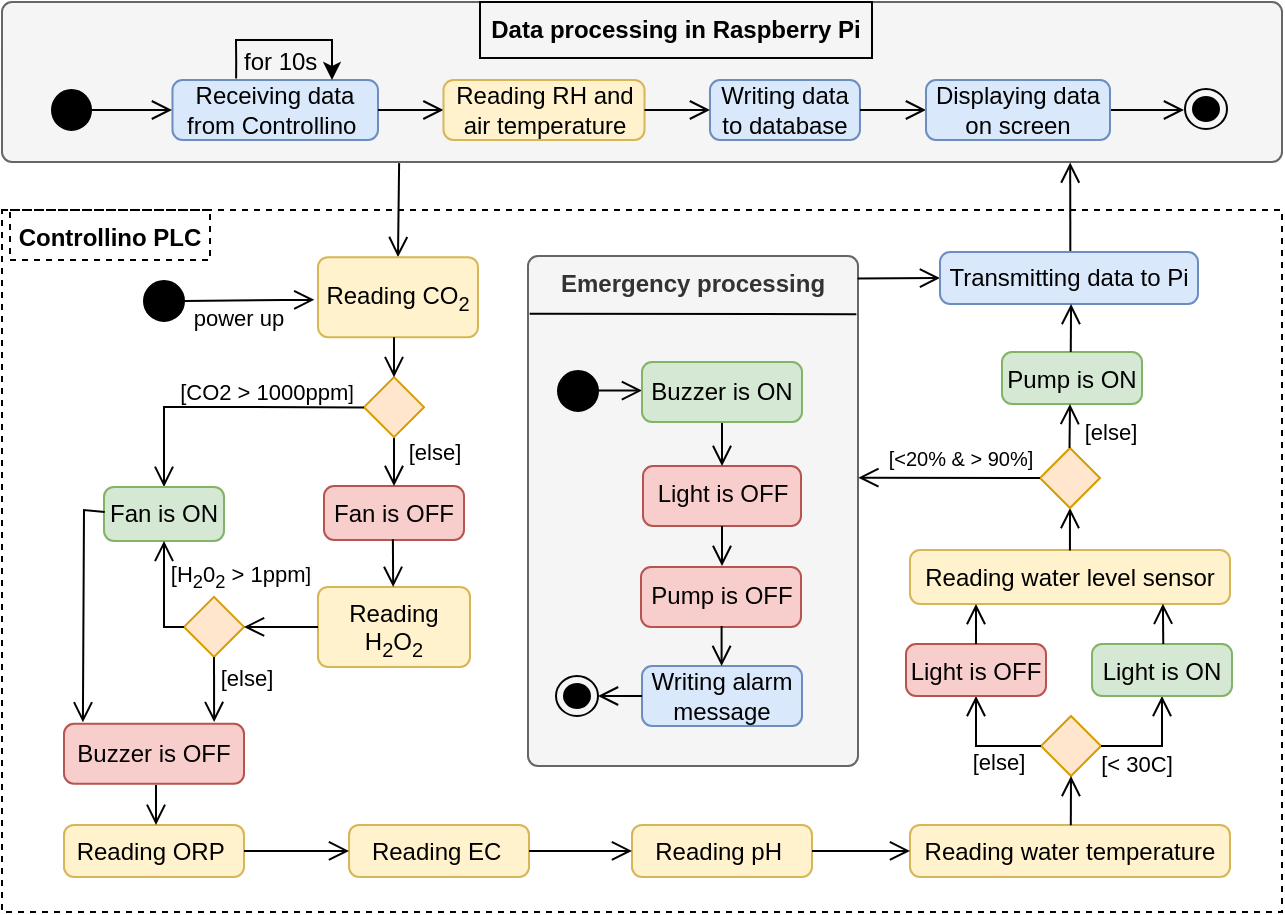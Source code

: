 <mxfile version="21.3.2" type="device">
  <diagram name="Page-1" id="0qGQBo0Wg23eJhA_EvRR">
    <mxGraphModel dx="954" dy="664" grid="1" gridSize="10" guides="1" tooltips="1" connect="1" arrows="1" fold="1" page="1" pageScale="1" pageWidth="827" pageHeight="1169" math="0" shadow="0">
      <root>
        <mxCell id="0" />
        <mxCell id="1" parent="0" />
        <mxCell id="63S1s-KI6aOgf_ZCGmz3-340" value="" style="fontStyle=0;dashed=1;html=1;whiteSpace=wrap;align=center;labelPosition=center;verticalLabelPosition=top;verticalAlign=bottom;labelBackgroundColor=default;labelBorderColor=none;" parent="1" vertex="1">
          <mxGeometry x="40" y="144" width="640" height="351" as="geometry" />
        </mxCell>
        <mxCell id="63S1s-KI6aOgf_ZCGmz3-245" value="" style="html=1;align=center;verticalAlign=top;rounded=1;absoluteArcSize=1;arcSize=10;dashed=0;whiteSpace=wrap;fillColor=#f5f5f5;labelBackgroundColor=none;fontColor=#333333;strokeColor=#666666;" parent="1" vertex="1">
          <mxGeometry x="40" y="40" width="640" height="80" as="geometry" />
        </mxCell>
        <mxCell id="63S1s-KI6aOgf_ZCGmz3-215" value="&lt;b&gt;Emergency processing&lt;/b&gt;" style="html=1;align=center;verticalAlign=top;rounded=1;absoluteArcSize=1;arcSize=10;dashed=0;whiteSpace=wrap;fillColor=#f5f5f5;labelBackgroundColor=none;fontColor=#333333;strokeColor=#666666;" parent="1" vertex="1">
          <mxGeometry x="303" y="167" width="165" height="255" as="geometry" />
        </mxCell>
        <mxCell id="V9xqFtDk8sNq8_51IPpd-13" value="Reading water level sensor" style="html=1;align=center;verticalAlign=top;rounded=1;absoluteArcSize=1;arcSize=10;dashed=0;whiteSpace=wrap;fillColor=#fff2cc;strokeColor=#d6b656;" parent="1" vertex="1">
          <mxGeometry x="494" y="314" width="160" height="27" as="geometry" />
        </mxCell>
        <mxCell id="V9xqFtDk8sNq8_51IPpd-39" value="Reading&amp;nbsp;water temperature" style="html=1;align=center;verticalAlign=top;rounded=1;absoluteArcSize=1;arcSize=10;dashed=0;whiteSpace=wrap;fillColor=#fff2cc;strokeColor=#d6b656;" parent="1" vertex="1">
          <mxGeometry x="494" y="451.44" width="160" height="26" as="geometry" />
        </mxCell>
        <mxCell id="v3dmoLzmdYaZk69k932t-37" value="" style="endArrow=open;startArrow=none;endFill=0;startFill=0;endSize=8;html=1;verticalAlign=bottom;labelBackgroundColor=none;strokeWidth=1;rounded=0;exitX=0.304;exitY=1.007;exitDx=0;exitDy=0;exitPerimeter=0;entryX=0.5;entryY=0;entryDx=0;entryDy=0;" parent="1" target="v3dmoLzmdYaZk69k932t-41" edge="1">
          <mxGeometry width="160" relative="1" as="geometry">
            <mxPoint x="238.56" y="120.56" as="sourcePoint" />
            <mxPoint x="219" y="167" as="targetPoint" />
            <Array as="points" />
          </mxGeometry>
        </mxCell>
        <mxCell id="v3dmoLzmdYaZk69k932t-41" value="Reading CO&lt;sub&gt;2&lt;/sub&gt;" style="html=1;align=center;verticalAlign=middle;rounded=1;absoluteArcSize=1;arcSize=10;dashed=0;whiteSpace=wrap;fillColor=#fff2cc;strokeColor=#d6b656;" parent="1" vertex="1">
          <mxGeometry x="198" y="167.57" width="80" height="40" as="geometry" />
        </mxCell>
        <mxCell id="v3dmoLzmdYaZk69k932t-116" value="power up" style="edgeLabel;html=1;align=center;verticalAlign=middle;resizable=0;points=[];" parent="1" vertex="1" connectable="0">
          <mxGeometry x="159.003" y="199.5" as="geometry">
            <mxPoint x="-1" y="-2" as="offset" />
          </mxGeometry>
        </mxCell>
        <mxCell id="v3dmoLzmdYaZk69k932t-132" value="Fan is OFF" style="html=1;align=center;verticalAlign=top;rounded=1;absoluteArcSize=1;arcSize=10;dashed=0;whiteSpace=wrap;fillColor=#f8cecc;strokeColor=#b85450;" parent="1" vertex="1">
          <mxGeometry x="201" y="282" width="70" height="27" as="geometry" />
        </mxCell>
        <mxCell id="hp0tdurnuBqtebIqN5ti-11" value="" style="endArrow=open;startArrow=none;endFill=0;startFill=0;endSize=8;html=1;verticalAlign=bottom;labelBackgroundColor=none;strokeWidth=1;rounded=0;exitX=0.5;exitY=1;exitDx=0;exitDy=0;entryX=0.5;entryY=0;entryDx=0;entryDy=0;" parent="1" source="63S1s-KI6aOgf_ZCGmz3-1" target="v3dmoLzmdYaZk69k932t-132" edge="1">
          <mxGeometry width="160" relative="1" as="geometry">
            <mxPoint x="238" y="262.57" as="sourcePoint" />
            <mxPoint x="288" y="272.57" as="targetPoint" />
            <Array as="points">
              <mxPoint x="236" y="272.57" />
            </Array>
          </mxGeometry>
        </mxCell>
        <mxCell id="hp0tdurnuBqtebIqN5ti-13" value="[CO2 &amp;gt; 1000ppm&lt;span style=&quot;font-size: 10px; background-color: rgb(251, 251, 251);&quot;&gt;]&lt;/span&gt;" style="edgeLabel;html=1;align=center;verticalAlign=middle;resizable=0;points=[];" parent="1" vertex="1" connectable="0">
          <mxGeometry x="171.0" y="232.442" as="geometry">
            <mxPoint x="1" y="2" as="offset" />
          </mxGeometry>
        </mxCell>
        <mxCell id="hp0tdurnuBqtebIqN5ti-14" value="[else]" style="edgeLabel;html=1;align=center;verticalAlign=middle;resizable=0;points=[];" parent="1" vertex="1" connectable="0">
          <mxGeometry x="255.0" y="262.572" as="geometry">
            <mxPoint x="1" y="2" as="offset" />
          </mxGeometry>
        </mxCell>
        <mxCell id="hp0tdurnuBqtebIqN5ti-18" value="Reading H&lt;sub style=&quot;border-color: var(--border-color);&quot;&gt;2&lt;/sub&gt;O&lt;sub style=&quot;border-color: var(--border-color);&quot;&gt;2&lt;/sub&gt;" style="html=1;align=center;verticalAlign=top;rounded=1;absoluteArcSize=1;arcSize=10;dashed=0;whiteSpace=wrap;fillColor=#fff2cc;strokeColor=#d6b656;" parent="1" vertex="1">
          <mxGeometry x="198" y="332.44" width="76" height="40" as="geometry" />
        </mxCell>
        <mxCell id="63S1s-KI6aOgf_ZCGmz3-1" value="" style="rhombus;fillColor=#ffe6cc;strokeColor=#d79b00;" parent="1" vertex="1">
          <mxGeometry x="221" y="227.57" width="30" height="30" as="geometry" />
        </mxCell>
        <mxCell id="63S1s-KI6aOgf_ZCGmz3-4" value="" style="endArrow=open;startArrow=none;endFill=0;startFill=0;endSize=8;html=1;verticalAlign=bottom;labelBackgroundColor=none;strokeWidth=1;rounded=0;exitX=0.492;exitY=0.984;exitDx=0;exitDy=0;entryX=0.5;entryY=0;entryDx=0;entryDy=0;exitPerimeter=0;" parent="1" source="v3dmoLzmdYaZk69k932t-132" edge="1">
          <mxGeometry width="160" relative="1" as="geometry">
            <mxPoint x="235.58" y="307.44" as="sourcePoint" />
            <mxPoint x="235.58" y="332.44" as="targetPoint" />
            <Array as="points" />
          </mxGeometry>
        </mxCell>
        <mxCell id="63S1s-KI6aOgf_ZCGmz3-9" value="[H&lt;sub&gt;2&lt;/sub&gt;0&lt;sub&gt;2&lt;/sub&gt; &amp;gt; 1ppm&lt;span style=&quot;font-size: 10px; background-color: rgb(251, 251, 251);&quot;&gt;]&lt;/span&gt;" style="edgeLabel;html=1;align=center;verticalAlign=middle;resizable=0;points=[];" parent="1" vertex="1" connectable="0">
          <mxGeometry x="151.25" y="328.502" as="geometry">
            <mxPoint x="7" y="-1" as="offset" />
          </mxGeometry>
        </mxCell>
        <mxCell id="63S1s-KI6aOgf_ZCGmz3-16" value="" style="endArrow=open;startArrow=none;endFill=0;startFill=0;endSize=8;html=1;verticalAlign=bottom;labelBackgroundColor=none;strokeWidth=1;rounded=0;exitX=0;exitY=0.5;exitDx=0;exitDy=0;" parent="1" edge="1">
          <mxGeometry width="160" relative="1" as="geometry">
            <mxPoint x="221" y="242.7" as="sourcePoint" />
            <mxPoint x="121" y="282.44" as="targetPoint" />
            <Array as="points">
              <mxPoint x="121" y="242.44" />
            </Array>
          </mxGeometry>
        </mxCell>
        <mxCell id="63S1s-KI6aOgf_ZCGmz3-21" value="Fan is ON" style="html=1;align=center;verticalAlign=top;rounded=1;absoluteArcSize=1;arcSize=10;dashed=0;whiteSpace=wrap;fillColor=#d5e8d4;strokeColor=#82b366;" parent="1" vertex="1">
          <mxGeometry x="91" y="282.44" width="60" height="27" as="geometry" />
        </mxCell>
        <mxCell id="63S1s-KI6aOgf_ZCGmz3-23" value="" style="rhombus;fillColor=#ffe6cc;strokeColor=#d79b00;" parent="1" vertex="1">
          <mxGeometry x="131" y="337.44" width="30" height="30" as="geometry" />
        </mxCell>
        <mxCell id="63S1s-KI6aOgf_ZCGmz3-25" value="" style="endArrow=open;startArrow=none;endFill=0;startFill=0;endSize=8;html=1;verticalAlign=bottom;labelBackgroundColor=none;strokeWidth=1;rounded=0;exitX=0;exitY=0.5;exitDx=0;exitDy=0;entryX=1;entryY=0.5;entryDx=0;entryDy=0;" parent="1" source="hp0tdurnuBqtebIqN5ti-18" target="63S1s-KI6aOgf_ZCGmz3-23" edge="1">
          <mxGeometry width="160" relative="1" as="geometry">
            <mxPoint x="196" y="352.44" as="sourcePoint" />
            <mxPoint x="171" y="352.44" as="targetPoint" />
            <Array as="points" />
          </mxGeometry>
        </mxCell>
        <mxCell id="63S1s-KI6aOgf_ZCGmz3-28" value="" style="endArrow=open;startArrow=none;endFill=0;startFill=0;endSize=8;html=1;verticalAlign=bottom;labelBackgroundColor=none;strokeWidth=1;rounded=0;entryX=0.5;entryY=1;entryDx=0;entryDy=0;exitX=0;exitY=0.5;exitDx=0;exitDy=0;" parent="1" source="63S1s-KI6aOgf_ZCGmz3-23" target="63S1s-KI6aOgf_ZCGmz3-21" edge="1">
          <mxGeometry width="160" relative="1" as="geometry">
            <mxPoint x="131" y="352" as="sourcePoint" />
            <mxPoint x="141" y="377.44" as="targetPoint" />
            <Array as="points">
              <mxPoint x="121" y="352.44" />
            </Array>
          </mxGeometry>
        </mxCell>
        <mxCell id="63S1s-KI6aOgf_ZCGmz3-29" value="" style="endArrow=open;startArrow=none;endFill=0;startFill=0;endSize=8;html=1;verticalAlign=bottom;labelBackgroundColor=none;strokeWidth=1;rounded=0;exitX=0.006;exitY=0.465;exitDx=0;exitDy=0;exitPerimeter=0;entryX=0.105;entryY=-0.01;entryDx=0;entryDy=0;entryPerimeter=0;" parent="1" source="63S1s-KI6aOgf_ZCGmz3-21" edge="1">
          <mxGeometry width="160" relative="1" as="geometry">
            <mxPoint x="91" y="293.7" as="sourcePoint" />
            <mxPoint x="80.45" y="400.18" as="targetPoint" />
            <Array as="points">
              <mxPoint x="81" y="294" />
            </Array>
          </mxGeometry>
        </mxCell>
        <mxCell id="63S1s-KI6aOgf_ZCGmz3-32" value="" style="endArrow=open;startArrow=none;endFill=0;startFill=0;endSize=8;html=1;verticalAlign=bottom;labelBackgroundColor=none;strokeWidth=1;rounded=0;entryX=0.834;entryY=-0.016;entryDx=0;entryDy=0;entryPerimeter=0;exitX=0.5;exitY=1;exitDx=0;exitDy=0;" parent="1" source="63S1s-KI6aOgf_ZCGmz3-23" edge="1">
          <mxGeometry width="160" relative="1" as="geometry">
            <mxPoint x="155.71" y="366.44" as="sourcePoint" />
            <mxPoint x="146.06" y="400.024" as="targetPoint" />
            <Array as="points" />
          </mxGeometry>
        </mxCell>
        <mxCell id="63S1s-KI6aOgf_ZCGmz3-33" value="[else]" style="edgeLabel;html=1;align=center;verticalAlign=middle;resizable=0;points=[];" parent="1" vertex="1" connectable="0">
          <mxGeometry x="161.0" y="376.002" as="geometry">
            <mxPoint x="1" y="2" as="offset" />
          </mxGeometry>
        </mxCell>
        <mxCell id="63S1s-KI6aOgf_ZCGmz3-35" value="Reading ORP&amp;nbsp;" style="html=1;align=center;verticalAlign=top;rounded=1;absoluteArcSize=1;arcSize=10;dashed=0;whiteSpace=wrap;fillColor=#fff2cc;strokeColor=#d6b656;" parent="1" vertex="1">
          <mxGeometry x="71" y="451.44" width="90" height="26" as="geometry" />
        </mxCell>
        <mxCell id="63S1s-KI6aOgf_ZCGmz3-38" value="Reading EC&amp;nbsp;" style="html=1;align=center;verticalAlign=top;rounded=1;absoluteArcSize=1;arcSize=10;dashed=0;whiteSpace=wrap;fillColor=#fff2cc;strokeColor=#d6b656;" parent="1" vertex="1">
          <mxGeometry x="213.52" y="451.44" width="90" height="26" as="geometry" />
        </mxCell>
        <mxCell id="63S1s-KI6aOgf_ZCGmz3-108" value="" style="endArrow=open;startArrow=none;endFill=0;startFill=0;endSize=8;html=1;verticalAlign=bottom;labelBackgroundColor=none;strokeWidth=1;rounded=0;entryX=0;entryY=0.5;entryDx=0;entryDy=0;exitX=1;exitY=0.5;exitDx=0;exitDy=0;" parent="1" source="63S1s-KI6aOgf_ZCGmz3-35" target="63S1s-KI6aOgf_ZCGmz3-38" edge="1">
          <mxGeometry width="160" relative="1" as="geometry">
            <mxPoint x="115.95" y="481.44" as="sourcePoint" />
            <mxPoint x="220.52" y="464.44" as="targetPoint" />
            <Array as="points" />
          </mxGeometry>
        </mxCell>
        <mxCell id="63S1s-KI6aOgf_ZCGmz3-118" value="" style="rhombus;fillColor=#ffe6cc;strokeColor=#d79b00;" parent="1" vertex="1">
          <mxGeometry x="559.5" y="397.0" width="30" height="30" as="geometry" />
        </mxCell>
        <mxCell id="63S1s-KI6aOgf_ZCGmz3-119" value="" style="endArrow=open;startArrow=none;endFill=0;startFill=0;endSize=8;html=1;verticalAlign=bottom;labelBackgroundColor=none;strokeWidth=1;rounded=0;entryX=0.5;entryY=1;entryDx=0;entryDy=0;exitX=0.512;exitY=0.006;exitDx=0;exitDy=0;exitPerimeter=0;" parent="1" target="63S1s-KI6aOgf_ZCGmz3-118" edge="1">
          <mxGeometry width="160" relative="1" as="geometry">
            <mxPoint x="574.408" y="451.62" as="sourcePoint" />
            <mxPoint x="618" y="442" as="targetPoint" />
            <Array as="points" />
          </mxGeometry>
        </mxCell>
        <mxCell id="63S1s-KI6aOgf_ZCGmz3-121" value="" style="endArrow=open;startArrow=none;endFill=0;startFill=0;endSize=8;html=1;verticalAlign=bottom;labelBackgroundColor=none;strokeWidth=1;rounded=0;exitX=1;exitY=0.5;exitDx=0;exitDy=0;entryX=0.5;entryY=1;entryDx=0;entryDy=0;" parent="1" source="63S1s-KI6aOgf_ZCGmz3-118" target="63S1s-KI6aOgf_ZCGmz3-126" edge="1">
          <mxGeometry width="160" relative="1" as="geometry">
            <mxPoint x="635.5" y="413.79" as="sourcePoint" />
            <mxPoint x="620.5" y="369" as="targetPoint" />
            <Array as="points">
              <mxPoint x="620" y="412" />
            </Array>
          </mxGeometry>
        </mxCell>
        <mxCell id="63S1s-KI6aOgf_ZCGmz3-122" value="[&amp;lt; 30C]" style="edgeLabel;html=1;align=center;verticalAlign=middle;resizable=0;points=[];" parent="1" vertex="1" connectable="0">
          <mxGeometry x="609.5" y="421.442" as="geometry">
            <mxPoint x="-3" y="-1" as="offset" />
          </mxGeometry>
        </mxCell>
        <mxCell id="63S1s-KI6aOgf_ZCGmz3-123" value="" style="endArrow=open;startArrow=none;endFill=0;startFill=0;endSize=8;html=1;verticalAlign=bottom;labelBackgroundColor=none;strokeWidth=1;rounded=0;exitX=0;exitY=0.5;exitDx=0;exitDy=0;entryX=0.5;entryY=1;entryDx=0;entryDy=0;" parent="1" source="63S1s-KI6aOgf_ZCGmz3-118" target="63S1s-KI6aOgf_ZCGmz3-129" edge="1">
          <mxGeometry width="160" relative="1" as="geometry">
            <mxPoint x="604.5" y="413.79" as="sourcePoint" />
            <mxPoint x="526.5" y="369" as="targetPoint" />
            <Array as="points">
              <mxPoint x="527" y="412" />
            </Array>
          </mxGeometry>
        </mxCell>
        <mxCell id="63S1s-KI6aOgf_ZCGmz3-126" value="Light is ON" style="html=1;align=center;verticalAlign=top;rounded=1;absoluteArcSize=1;arcSize=10;dashed=0;whiteSpace=wrap;fillColor=#d5e8d4;strokeColor=#82b366;" parent="1" vertex="1">
          <mxGeometry x="585" y="361" width="70" height="26" as="geometry" />
        </mxCell>
        <mxCell id="63S1s-KI6aOgf_ZCGmz3-129" value="Light is OFF" style="html=1;align=center;verticalAlign=top;rounded=1;absoluteArcSize=1;arcSize=10;dashed=0;whiteSpace=wrap;fillColor=#f8cecc;strokeColor=#b85450;" parent="1" vertex="1">
          <mxGeometry x="492" y="361" width="70" height="26" as="geometry" />
        </mxCell>
        <mxCell id="63S1s-KI6aOgf_ZCGmz3-132" value="" style="endArrow=open;startArrow=none;endFill=0;startFill=0;endSize=8;html=1;verticalAlign=bottom;labelBackgroundColor=none;strokeWidth=1;rounded=0;exitX=0.509;exitY=-0.001;exitDx=0;exitDy=0;entryX=0.842;entryY=0.997;entryDx=0;entryDy=0;entryPerimeter=0;exitPerimeter=0;" parent="1" source="63S1s-KI6aOgf_ZCGmz3-126" edge="1">
          <mxGeometry width="160" relative="1" as="geometry">
            <mxPoint x="624" y="358" as="sourcePoint" />
            <mxPoint x="620.46" y="340.88" as="targetPoint" />
            <Array as="points" />
          </mxGeometry>
        </mxCell>
        <mxCell id="63S1s-KI6aOgf_ZCGmz3-135" value="" style="endArrow=open;startArrow=none;endFill=0;startFill=0;endSize=8;html=1;verticalAlign=bottom;labelBackgroundColor=none;strokeWidth=1;rounded=0;" parent="1" edge="1">
          <mxGeometry width="160" relative="1" as="geometry">
            <mxPoint x="527" y="361" as="sourcePoint" />
            <mxPoint x="527" y="341" as="targetPoint" />
            <Array as="points" />
          </mxGeometry>
        </mxCell>
        <mxCell id="63S1s-KI6aOgf_ZCGmz3-138" value="" style="endArrow=open;startArrow=none;endFill=0;startFill=0;endSize=8;html=1;verticalAlign=bottom;labelBackgroundColor=none;strokeWidth=1;rounded=0;exitX=0.506;exitY=0.01;exitDx=0;exitDy=0;exitPerimeter=0;" parent="1" edge="1">
          <mxGeometry width="160" relative="1" as="geometry">
            <mxPoint x="573.96" y="314.27" as="sourcePoint" />
            <mxPoint x="574" y="293" as="targetPoint" />
            <Array as="points" />
          </mxGeometry>
        </mxCell>
        <mxCell id="63S1s-KI6aOgf_ZCGmz3-145" value="" style="rhombus;fillColor=#ffe6cc;strokeColor=#d79b00;" parent="1" vertex="1">
          <mxGeometry x="559" y="263.0" width="30" height="30" as="geometry" />
        </mxCell>
        <mxCell id="63S1s-KI6aOgf_ZCGmz3-147" value="[&amp;lt;20% &amp;amp; &amp;gt; 90%]" style="edgeLabel;html=1;align=center;verticalAlign=middle;resizable=0;points=[];fontSize=10;" parent="1" vertex="1" connectable="0">
          <mxGeometry x="518.0" y="265.502" as="geometry">
            <mxPoint x="1" y="2" as="offset" />
          </mxGeometry>
        </mxCell>
        <mxCell id="63S1s-KI6aOgf_ZCGmz3-164" value="" style="endArrow=open;startArrow=none;endFill=0;startFill=0;endSize=8;html=1;verticalAlign=bottom;labelBackgroundColor=none;strokeWidth=1;rounded=0;entryX=0;entryY=0.5;entryDx=0;entryDy=0;exitX=0.999;exitY=0.044;exitDx=0;exitDy=0;exitPerimeter=0;" parent="1" source="63S1s-KI6aOgf_ZCGmz3-215" target="Ag3MSLVNR9F1bBzXaH-k-28" edge="1">
          <mxGeometry width="160" relative="1" as="geometry">
            <mxPoint x="386" y="182" as="sourcePoint" />
            <mxPoint x="392.9" y="152.54" as="targetPoint" />
            <Array as="points" />
          </mxGeometry>
        </mxCell>
        <mxCell id="63S1s-KI6aOgf_ZCGmz3-181" value="Pump is ON" style="html=1;align=center;verticalAlign=top;rounded=1;absoluteArcSize=1;arcSize=10;dashed=0;whiteSpace=wrap;fillColor=#d5e8d4;strokeColor=#82b366;" parent="1" vertex="1">
          <mxGeometry x="540" y="215" width="70" height="26" as="geometry" />
        </mxCell>
        <mxCell id="63S1s-KI6aOgf_ZCGmz3-183" value="" style="endArrow=open;startArrow=none;endFill=0;startFill=0;endSize=8;html=1;verticalAlign=bottom;labelBackgroundColor=none;strokeWidth=1;rounded=0;" parent="1" edge="1">
          <mxGeometry width="160" relative="1" as="geometry">
            <mxPoint x="236" y="207.57" as="sourcePoint" />
            <mxPoint x="236" y="227.57" as="targetPoint" />
            <Array as="points">
              <mxPoint x="235.93" y="207.7" />
            </Array>
          </mxGeometry>
        </mxCell>
        <mxCell id="63S1s-KI6aOgf_ZCGmz3-184" value="" style="endArrow=open;startArrow=none;endFill=0;startFill=0;endSize=8;html=1;verticalAlign=bottom;labelBackgroundColor=none;strokeWidth=1;rounded=0;exitX=0;exitY=0.5;exitDx=0;exitDy=0;entryX=1.001;entryY=0.285;entryDx=0;entryDy=0;entryPerimeter=0;" parent="1" source="63S1s-KI6aOgf_ZCGmz3-145" edge="1">
          <mxGeometry width="160" relative="1" as="geometry">
            <mxPoint x="549" y="285" as="sourcePoint" />
            <mxPoint x="468.165" y="277.825" as="targetPoint" />
            <Array as="points" />
          </mxGeometry>
        </mxCell>
        <mxCell id="63S1s-KI6aOgf_ZCGmz3-217" value="Pump is OFF" style="html=1;align=center;verticalAlign=top;rounded=1;absoluteArcSize=1;arcSize=10;dashed=0;whiteSpace=wrap;fillColor=#f8cecc;strokeColor=#b85450;" parent="1" vertex="1">
          <mxGeometry x="359.5" y="322.5" width="80" height="30" as="geometry" />
        </mxCell>
        <mxCell id="63S1s-KI6aOgf_ZCGmz3-218" value="Light is OFF" style="html=1;align=center;verticalAlign=top;rounded=1;absoluteArcSize=1;arcSize=10;dashed=0;whiteSpace=wrap;fillColor=#f8cecc;strokeColor=#b85450;" parent="1" vertex="1">
          <mxGeometry x="360.5" y="272" width="79" height="30" as="geometry" />
        </mxCell>
        <mxCell id="63S1s-KI6aOgf_ZCGmz3-219" value="Writing alarm message" style="html=1;align=center;verticalAlign=middle;rounded=1;absoluteArcSize=1;arcSize=10;dashed=0;whiteSpace=wrap;fillColor=#dae8fc;strokeColor=#6c8ebf;" parent="1" vertex="1">
          <mxGeometry x="360" y="372" width="80" height="30" as="geometry" />
        </mxCell>
        <mxCell id="63S1s-KI6aOgf_ZCGmz3-220" value="" style="ellipse;fillColor=strokeColor;html=1;" parent="1" vertex="1">
          <mxGeometry x="318" y="224.5" width="20" height="20" as="geometry" />
        </mxCell>
        <mxCell id="63S1s-KI6aOgf_ZCGmz3-221" value="" style="endArrow=open;startArrow=none;endFill=0;startFill=0;endSize=8;html=1;verticalAlign=bottom;labelBackgroundColor=none;strokeWidth=1;rounded=0;entryX=0;entryY=0.5;entryDx=0;entryDy=0;exitX=1;exitY=0.5;exitDx=0;exitDy=0;" parent="1" edge="1">
          <mxGeometry width="160" relative="1" as="geometry">
            <mxPoint x="338" y="234.3" as="sourcePoint" />
            <mxPoint x="360" y="234.3" as="targetPoint" />
            <Array as="points" />
          </mxGeometry>
        </mxCell>
        <mxCell id="63S1s-KI6aOgf_ZCGmz3-222" value="" style="endArrow=open;startArrow=none;endFill=0;startFill=0;endSize=8;html=1;verticalAlign=bottom;labelBackgroundColor=none;strokeWidth=1;rounded=0;exitX=0.5;exitY=1;exitDx=0;exitDy=0;entryX=0.5;entryY=0;entryDx=0;entryDy=0;" parent="1" source="63S1s-KI6aOgf_ZCGmz3-218" edge="1">
          <mxGeometry width="160" relative="1" as="geometry">
            <mxPoint x="386" y="272" as="sourcePoint" />
            <mxPoint x="400" y="322" as="targetPoint" />
            <Array as="points" />
          </mxGeometry>
        </mxCell>
        <mxCell id="63S1s-KI6aOgf_ZCGmz3-224" value="" style="endArrow=open;startArrow=none;endFill=0;startFill=0;endSize=8;html=1;verticalAlign=bottom;labelBackgroundColor=none;strokeWidth=1;rounded=0;exitX=0.5;exitY=1;exitDx=0;exitDy=0;entryX=0.5;entryY=0;entryDx=0;entryDy=0;" parent="1" edge="1">
          <mxGeometry width="160" relative="1" as="geometry">
            <mxPoint x="399.8" y="352" as="sourcePoint" />
            <mxPoint x="399.8" y="372" as="targetPoint" />
            <Array as="points" />
          </mxGeometry>
        </mxCell>
        <mxCell id="63S1s-KI6aOgf_ZCGmz3-225" value="" style="ellipse;html=1;shape=endState;fillColor=strokeColor;" parent="1" vertex="1">
          <mxGeometry x="317" y="377" width="21" height="20" as="geometry" />
        </mxCell>
        <mxCell id="63S1s-KI6aOgf_ZCGmz3-226" value="" style="endArrow=open;startArrow=none;endFill=0;startFill=0;endSize=8;html=1;verticalAlign=bottom;labelBackgroundColor=none;strokeWidth=1;rounded=0;entryX=1;entryY=0.5;entryDx=0;entryDy=0;exitX=0;exitY=0.5;exitDx=0;exitDy=0;" parent="1" source="63S1s-KI6aOgf_ZCGmz3-219" target="63S1s-KI6aOgf_ZCGmz3-225" edge="1">
          <mxGeometry width="160" relative="1" as="geometry">
            <mxPoint x="338.5" y="362.0" as="sourcePoint" />
            <mxPoint x="360.5" y="362.0" as="targetPoint" />
            <Array as="points" />
          </mxGeometry>
        </mxCell>
        <mxCell id="63S1s-KI6aOgf_ZCGmz3-228" value="" style="endArrow=open;startArrow=none;endFill=0;startFill=0;endSize=8;html=1;verticalAlign=bottom;labelBackgroundColor=none;strokeWidth=1;rounded=0;exitX=0.5;exitY=0;exitDx=0;exitDy=0;entryX=0.5;entryY=1;entryDx=0;entryDy=0;" parent="1" edge="1">
          <mxGeometry width="160" relative="1" as="geometry">
            <mxPoint x="573.76" y="263" as="sourcePoint" />
            <mxPoint x="574" y="241" as="targetPoint" />
            <Array as="points" />
          </mxGeometry>
        </mxCell>
        <mxCell id="63S1s-KI6aOgf_ZCGmz3-229" value="" style="endArrow=none;html=1;rounded=0;exitX=0.005;exitY=0.125;exitDx=0;exitDy=0;exitPerimeter=0;entryX=0.995;entryY=0.126;entryDx=0;entryDy=0;entryPerimeter=0;" parent="1" edge="1">
          <mxGeometry width="50" height="50" relative="1" as="geometry">
            <mxPoint x="303.825" y="195.875" as="sourcePoint" />
            <mxPoint x="467.175" y="196.13" as="targetPoint" />
          </mxGeometry>
        </mxCell>
        <mxCell id="63S1s-KI6aOgf_ZCGmz3-236" value="" style="endArrow=open;startArrow=none;endFill=0;startFill=0;endSize=8;html=1;verticalAlign=bottom;labelBackgroundColor=none;strokeWidth=1;rounded=0;exitX=0.513;exitY=0.036;exitDx=0;exitDy=0;entryX=0.843;entryY=1.003;entryDx=0;entryDy=0;entryPerimeter=0;exitPerimeter=0;" parent="1" edge="1">
          <mxGeometry width="160" relative="1" as="geometry">
            <mxPoint x="574.177" y="165.936" as="sourcePoint" />
            <mxPoint x="574.09" y="120.24" as="targetPoint" />
            <Array as="points" />
          </mxGeometry>
        </mxCell>
        <mxCell id="63S1s-KI6aOgf_ZCGmz3-238" value="" style="endArrow=open;startArrow=none;endFill=0;startFill=0;endSize=8;html=1;verticalAlign=bottom;labelBackgroundColor=none;strokeWidth=1;rounded=0;exitX=0.5;exitY=1;exitDx=0;exitDy=0;entryX=0.5;entryY=0;entryDx=0;entryDy=0;" parent="1" source="Ag3MSLVNR9F1bBzXaH-k-35" target="63S1s-KI6aOgf_ZCGmz3-218" edge="1">
          <mxGeometry width="160" relative="1" as="geometry">
            <mxPoint x="399.88" y="252.44" as="sourcePoint" />
            <mxPoint x="399.88" y="272.44" as="targetPoint" />
            <Array as="points" />
          </mxGeometry>
        </mxCell>
        <mxCell id="63S1s-KI6aOgf_ZCGmz3-239" value="Receiving data from Controllino&amp;nbsp;" style="html=1;align=center;verticalAlign=middle;rounded=1;absoluteArcSize=1;arcSize=10;dashed=0;whiteSpace=wrap;fillColor=#dae8fc;strokeColor=#6c8ebf;" parent="1" vertex="1">
          <mxGeometry x="125.24" y="79" width="102.76" height="30" as="geometry" />
        </mxCell>
        <mxCell id="63S1s-KI6aOgf_ZCGmz3-253" value="" style="ellipse;fillColor=strokeColor;html=1;" parent="1" vertex="1">
          <mxGeometry x="65.0" y="84" width="19.52" height="20" as="geometry" />
        </mxCell>
        <mxCell id="63S1s-KI6aOgf_ZCGmz3-256" value="" style="endArrow=open;startArrow=none;endFill=0;startFill=0;endSize=8;html=1;verticalAlign=bottom;labelBackgroundColor=none;strokeWidth=1;rounded=0;exitX=1;exitY=0.5;exitDx=0;exitDy=0;" parent="1" source="63S1s-KI6aOgf_ZCGmz3-253" edge="1">
          <mxGeometry width="160" relative="1" as="geometry">
            <mxPoint x="160.69" y="93.66" as="sourcePoint" />
            <mxPoint x="125" y="94" as="targetPoint" />
            <Array as="points" />
          </mxGeometry>
        </mxCell>
        <mxCell id="63S1s-KI6aOgf_ZCGmz3-257" value="" style="ellipse;html=1;shape=endState;fillColor=strokeColor;" parent="1" vertex="1">
          <mxGeometry x="631.5" y="83.5" width="21" height="20" as="geometry" />
        </mxCell>
        <mxCell id="63S1s-KI6aOgf_ZCGmz3-259" value="Writing data to database" style="html=1;align=center;verticalAlign=middle;rounded=1;absoluteArcSize=1;arcSize=10;dashed=0;whiteSpace=wrap;fillColor=#dae8fc;strokeColor=#6c8ebf;" parent="1" vertex="1">
          <mxGeometry x="393.99" y="79" width="75" height="30" as="geometry" />
        </mxCell>
        <mxCell id="63S1s-KI6aOgf_ZCGmz3-272" value="" style="endArrow=open;startArrow=none;endFill=0;startFill=0;endSize=8;html=1;verticalAlign=bottom;labelBackgroundColor=none;strokeWidth=1;rounded=0;exitX=1;exitY=0.5;exitDx=0;exitDy=0;entryX=0;entryY=0.5;entryDx=0;entryDy=0;" parent="1" source="63S1s-KI6aOgf_ZCGmz3-239" target="63S1s-KI6aOgf_ZCGmz3-277" edge="1">
          <mxGeometry width="160" relative="1" as="geometry">
            <mxPoint x="379.84" y="109" as="sourcePoint" />
            <mxPoint x="248" y="94" as="targetPoint" />
            <Array as="points" />
          </mxGeometry>
        </mxCell>
        <mxCell id="63S1s-KI6aOgf_ZCGmz3-274" style="edgeStyle=orthogonalEdgeStyle;rounded=0;orthogonalLoop=1;jettySize=auto;html=1;exitX=0.222;exitY=-0.024;exitDx=0;exitDy=0;exitPerimeter=0;" parent="1" edge="1">
          <mxGeometry relative="1" as="geometry">
            <mxPoint x="205" y="79" as="targetPoint" />
            <mxPoint x="157.053" y="78.28" as="sourcePoint" />
            <Array as="points">
              <mxPoint x="157" y="70" />
              <mxPoint x="157" y="59" />
              <mxPoint x="205" y="59" />
            </Array>
          </mxGeometry>
        </mxCell>
        <mxCell id="63S1s-KI6aOgf_ZCGmz3-275" value="&lt;span style=&quot;caret-color: rgb(0, 0, 0); font-family: Helvetica; font-size: 12px; font-style: normal; font-variant-caps: normal; font-weight: 400; letter-spacing: normal; text-indent: 0px; text-transform: none; word-spacing: 0px; -webkit-text-stroke-width: 0px; text-decoration: none; float: none; display: inline !important;&quot;&gt;for 10s&lt;/span&gt;" style="text;whiteSpace=wrap;html=1;align=left;fontColor=default;labelBackgroundColor=none;" parent="1" vertex="1">
          <mxGeometry x="159" y="56" width="50.52" height="20" as="geometry" />
        </mxCell>
        <mxCell id="63S1s-KI6aOgf_ZCGmz3-277" value="Reading RH and air temperature" style="html=1;align=center;verticalAlign=middle;rounded=1;absoluteArcSize=1;arcSize=10;dashed=0;whiteSpace=wrap;fillColor=#fff2cc;strokeColor=#d6b656;" parent="1" vertex="1">
          <mxGeometry x="260.75" y="79" width="100.5" height="30" as="geometry" />
        </mxCell>
        <mxCell id="63S1s-KI6aOgf_ZCGmz3-329" value="" style="endArrow=open;startArrow=none;endFill=0;startFill=0;endSize=8;html=1;verticalAlign=bottom;labelBackgroundColor=none;strokeWidth=1;rounded=0;exitX=1;exitY=0.5;exitDx=0;exitDy=0;entryX=0;entryY=0.5;entryDx=0;entryDy=0;" parent="1" source="63S1s-KI6aOgf_ZCGmz3-277" target="63S1s-KI6aOgf_ZCGmz3-259" edge="1">
          <mxGeometry width="160" relative="1" as="geometry">
            <mxPoint x="207" y="172.83" as="sourcePoint" />
            <mxPoint x="390" y="94" as="targetPoint" />
            <Array as="points" />
          </mxGeometry>
        </mxCell>
        <mxCell id="Ag3MSLVNR9F1bBzXaH-k-2" value="Reading pH&amp;nbsp;" style="html=1;align=center;verticalAlign=top;rounded=1;absoluteArcSize=1;arcSize=10;dashed=0;whiteSpace=wrap;fillColor=#fff2cc;strokeColor=#d6b656;" parent="1" vertex="1">
          <mxGeometry x="355" y="451.44" width="90" height="26" as="geometry" />
        </mxCell>
        <mxCell id="Ag3MSLVNR9F1bBzXaH-k-6" value="" style="endArrow=open;startArrow=none;endFill=0;startFill=0;endSize=8;html=1;verticalAlign=bottom;labelBackgroundColor=none;strokeWidth=1;rounded=0;entryX=0;entryY=0.5;entryDx=0;entryDy=0;exitX=1;exitY=0.5;exitDx=0;exitDy=0;" parent="1" source="63S1s-KI6aOgf_ZCGmz3-38" target="Ag3MSLVNR9F1bBzXaH-k-2" edge="1">
          <mxGeometry width="160" relative="1" as="geometry">
            <mxPoint x="294" y="467" as="sourcePoint" />
            <mxPoint x="354" y="467" as="targetPoint" />
            <Array as="points" />
          </mxGeometry>
        </mxCell>
        <mxCell id="Ag3MSLVNR9F1bBzXaH-k-8" value="" style="endArrow=open;startArrow=none;endFill=0;startFill=0;endSize=8;html=1;verticalAlign=bottom;labelBackgroundColor=none;strokeWidth=1;rounded=0;exitX=1;exitY=0.5;exitDx=0;exitDy=0;entryX=0;entryY=0.5;entryDx=0;entryDy=0;" parent="1" source="Ag3MSLVNR9F1bBzXaH-k-2" target="V9xqFtDk8sNq8_51IPpd-39" edge="1">
          <mxGeometry width="160" relative="1" as="geometry">
            <mxPoint x="444" y="465" as="sourcePoint" />
            <mxPoint x="494" y="465" as="targetPoint" />
            <Array as="points" />
          </mxGeometry>
        </mxCell>
        <mxCell id="Ag3MSLVNR9F1bBzXaH-k-9" value="[else]" style="edgeLabel;html=1;align=center;verticalAlign=middle;resizable=0;points=[];" parent="1" vertex="1" connectable="0">
          <mxGeometry x="538.0" y="419.442" as="geometry">
            <mxPoint as="offset" />
          </mxGeometry>
        </mxCell>
        <mxCell id="Ag3MSLVNR9F1bBzXaH-k-10" value="&lt;span style=&quot;caret-color: rgb(0, 0, 0); color: rgb(0, 0, 0); font-family: Helvetica; font-size: 12px; font-style: normal; font-variant-caps: normal; letter-spacing: normal; text-indent: 0px; text-transform: none; word-spacing: 0px; -webkit-text-stroke-width: 0px; background-color: rgb(255, 255, 255); text-decoration: none; float: none; display: inline !important;&quot;&gt;Controllino PLC&lt;/span&gt;" style="text;whiteSpace=wrap;html=1;strokeColor=default;dashed=1;fontStyle=1;align=center;" parent="1" vertex="1">
          <mxGeometry x="44" y="144" width="100" height="25" as="geometry" />
        </mxCell>
        <mxCell id="Ag3MSLVNR9F1bBzXaH-k-11" value="" style="endArrow=open;startArrow=none;endFill=0;startFill=0;endSize=8;html=1;verticalAlign=bottom;labelBackgroundColor=none;strokeWidth=1;rounded=0;entryX=0;entryY=0.5;entryDx=0;entryDy=0;exitX=1;exitY=0.5;exitDx=0;exitDy=0;" parent="1" source="63S1s-KI6aOgf_ZCGmz3-259" edge="1">
          <mxGeometry width="160" relative="1" as="geometry">
            <mxPoint x="468" y="94" as="sourcePoint" />
            <mxPoint x="502" y="94" as="targetPoint" />
            <Array as="points" />
          </mxGeometry>
        </mxCell>
        <mxCell id="Ag3MSLVNR9F1bBzXaH-k-12" value="" style="endArrow=open;startArrow=none;endFill=0;startFill=0;endSize=8;html=1;verticalAlign=bottom;labelBackgroundColor=none;strokeWidth=1;rounded=0;exitX=1;exitY=0.5;exitDx=0;exitDy=0;entryX=0;entryY=0.5;entryDx=0;entryDy=0;" parent="1" edge="1">
          <mxGeometry width="160" relative="1" as="geometry">
            <mxPoint x="594" y="94" as="sourcePoint" />
            <mxPoint x="631" y="94" as="targetPoint" />
            <Array as="points" />
          </mxGeometry>
        </mxCell>
        <mxCell id="Ag3MSLVNR9F1bBzXaH-k-13" value="Displaying data on screen" style="html=1;align=center;verticalAlign=middle;rounded=1;absoluteArcSize=1;arcSize=10;dashed=0;whiteSpace=wrap;fillColor=#dae8fc;strokeColor=#6c8ebf;" parent="1" vertex="1">
          <mxGeometry x="502" y="79" width="92" height="30" as="geometry" />
        </mxCell>
        <mxCell id="Ag3MSLVNR9F1bBzXaH-k-14" value="&lt;span style=&quot;caret-color: rgb(0, 0, 0); color: rgb(0, 0, 0); font-family: Helvetica; font-size: 12px; font-style: normal; font-variant-caps: normal; letter-spacing: normal; text-indent: 0px; text-transform: none; word-spacing: 0px; -webkit-text-stroke-width: 0px; text-decoration: none; float: none; display: inline !important;&quot;&gt;Data processing in Raspberry Pi&lt;/span&gt;" style="text;whiteSpace=wrap;html=1;labelBackgroundColor=none;fillColor=none;strokeColor=default;align=center;fontStyle=1" parent="1" vertex="1">
          <mxGeometry x="279" y="40" width="196" height="28" as="geometry" />
        </mxCell>
        <mxCell id="Ag3MSLVNR9F1bBzXaH-k-21" value="" style="endArrow=open;startArrow=none;endFill=0;startFill=0;endSize=8;html=1;verticalAlign=bottom;labelBackgroundColor=none;strokeWidth=1;rounded=0;exitX=1;exitY=0.5;exitDx=0;exitDy=0;entryX=0.002;entryY=0.484;entryDx=0;entryDy=0;entryPerimeter=0;" parent="1" source="Ag3MSLVNR9F1bBzXaH-k-22" edge="1">
          <mxGeometry width="160" relative="1" as="geometry">
            <mxPoint x="173.58" y="170.44" as="sourcePoint" />
            <mxPoint x="196.16" y="188.93" as="targetPoint" />
            <Array as="points">
              <mxPoint x="181" y="189" />
            </Array>
          </mxGeometry>
        </mxCell>
        <mxCell id="Ag3MSLVNR9F1bBzXaH-k-22" value="" style="ellipse;fillColor=strokeColor;html=1;" parent="1" vertex="1">
          <mxGeometry x="111" y="179.5" width="20" height="20" as="geometry" />
        </mxCell>
        <mxCell id="Ag3MSLVNR9F1bBzXaH-k-24" value="[else]" style="edgeLabel;html=1;align=center;verticalAlign=middle;resizable=0;points=[];" parent="1" vertex="1" connectable="0">
          <mxGeometry x="593.0" y="254.502" as="geometry">
            <mxPoint x="1" as="offset" />
          </mxGeometry>
        </mxCell>
        <mxCell id="Ag3MSLVNR9F1bBzXaH-k-28" value="Transmitting data to Pi" style="html=1;align=center;verticalAlign=middle;rounded=1;absoluteArcSize=1;arcSize=10;dashed=0;whiteSpace=wrap;fillColor=#dae8fc;strokeColor=#6c8ebf;" parent="1" vertex="1">
          <mxGeometry x="509" y="165" width="129" height="26" as="geometry" />
        </mxCell>
        <mxCell id="Ag3MSLVNR9F1bBzXaH-k-31" value="" style="endArrow=open;startArrow=none;endFill=0;startFill=0;endSize=8;html=1;verticalAlign=bottom;labelBackgroundColor=none;strokeWidth=1;rounded=0;exitX=0.5;exitY=0;exitDx=0;exitDy=0;entryX=0.508;entryY=1;entryDx=0;entryDy=0;entryPerimeter=0;" parent="1" target="Ag3MSLVNR9F1bBzXaH-k-28" edge="1">
          <mxGeometry width="160" relative="1" as="geometry">
            <mxPoint x="574.38" y="215" as="sourcePoint" />
            <mxPoint x="574.62" y="193" as="targetPoint" />
            <Array as="points" />
          </mxGeometry>
        </mxCell>
        <mxCell id="Ag3MSLVNR9F1bBzXaH-k-35" value="Buzzer is ON" style="html=1;align=center;verticalAlign=middle;rounded=1;absoluteArcSize=1;arcSize=10;dashed=0;whiteSpace=wrap;fillColor=#d5e8d4;strokeColor=#82b366;" parent="1" vertex="1">
          <mxGeometry x="360" y="220" width="80" height="30" as="geometry" />
        </mxCell>
        <mxCell id="Ag3MSLVNR9F1bBzXaH-k-36" value="Buzzer is OFF" style="html=1;align=center;verticalAlign=middle;rounded=1;absoluteArcSize=1;arcSize=10;dashed=0;whiteSpace=wrap;fillColor=#f8cecc;strokeColor=#b85450;" parent="1" vertex="1">
          <mxGeometry x="71" y="400.87" width="90" height="30" as="geometry" />
        </mxCell>
        <mxCell id="Ag3MSLVNR9F1bBzXaH-k-37" value="" style="endArrow=open;startArrow=none;endFill=0;startFill=0;endSize=8;html=1;verticalAlign=bottom;labelBackgroundColor=none;strokeWidth=1;rounded=0;" parent="1" edge="1">
          <mxGeometry width="160" relative="1" as="geometry">
            <mxPoint x="117" y="431.44" as="sourcePoint" />
            <mxPoint x="117" y="451.44" as="targetPoint" />
            <Array as="points">
              <mxPoint x="116.93" y="431.57" />
            </Array>
          </mxGeometry>
        </mxCell>
      </root>
    </mxGraphModel>
  </diagram>
</mxfile>
